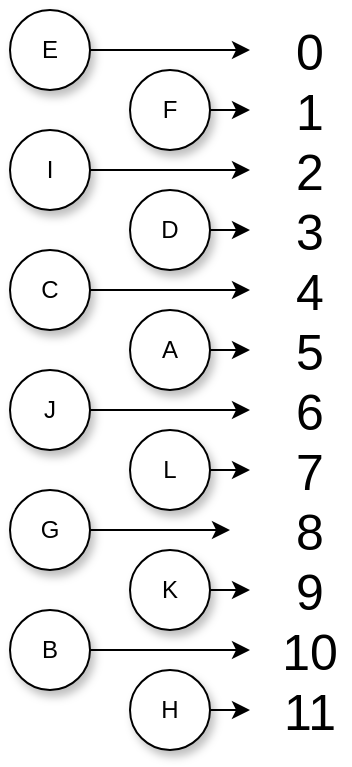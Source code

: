 <mxfile version="13.3.9" type="device"><diagram id="kBV31wRC4paa-5dmJjY9" name="Página-1"><mxGraphModel dx="700" dy="340" grid="1" gridSize="10" guides="1" tooltips="1" connect="1" arrows="1" fold="1" page="1" pageScale="1" pageWidth="850" pageHeight="1100" math="0" shadow="0"><root><mxCell id="0"/><mxCell id="1" parent="0"/><mxCell id="oEq7foFxpHuCw4VFBxsk-25" style="edgeStyle=orthogonalEdgeStyle;rounded=0;orthogonalLoop=1;jettySize=auto;html=1;" edge="1" parent="1" source="oEq7foFxpHuCw4VFBxsk-1"><mxGeometry relative="1" as="geometry"><mxPoint x="690" y="130" as="targetPoint"/></mxGeometry></mxCell><mxCell id="oEq7foFxpHuCw4VFBxsk-1" value="D" style="ellipse;whiteSpace=wrap;html=1;aspect=fixed;shadow=1;" vertex="1" parent="1"><mxGeometry x="630" y="110" width="40" height="40" as="geometry"/></mxCell><mxCell id="oEq7foFxpHuCw4VFBxsk-22" style="edgeStyle=orthogonalEdgeStyle;rounded=0;orthogonalLoop=1;jettySize=auto;html=1;" edge="1" parent="1" source="oEq7foFxpHuCw4VFBxsk-8"><mxGeometry relative="1" as="geometry"><mxPoint x="690" y="100" as="targetPoint"/></mxGeometry></mxCell><mxCell id="oEq7foFxpHuCw4VFBxsk-8" value="I" style="ellipse;whiteSpace=wrap;html=1;aspect=fixed;shadow=1;" vertex="1" parent="1"><mxGeometry x="570" y="80" width="40" height="40" as="geometry"/></mxCell><mxCell id="oEq7foFxpHuCw4VFBxsk-26" style="edgeStyle=orthogonalEdgeStyle;rounded=0;orthogonalLoop=1;jettySize=auto;html=1;" edge="1" parent="1" source="oEq7foFxpHuCw4VFBxsk-9"><mxGeometry relative="1" as="geometry"><mxPoint x="690" y="160" as="targetPoint"/></mxGeometry></mxCell><mxCell id="oEq7foFxpHuCw4VFBxsk-9" value="C" style="ellipse;whiteSpace=wrap;html=1;aspect=fixed;shadow=1;" vertex="1" parent="1"><mxGeometry x="570" y="140" width="40" height="40" as="geometry"/></mxCell><mxCell id="oEq7foFxpHuCw4VFBxsk-24" style="edgeStyle=orthogonalEdgeStyle;rounded=0;orthogonalLoop=1;jettySize=auto;html=1;" edge="1" parent="1" source="oEq7foFxpHuCw4VFBxsk-10"><mxGeometry relative="1" as="geometry"><mxPoint x="690" y="70" as="targetPoint"/></mxGeometry></mxCell><mxCell id="oEq7foFxpHuCw4VFBxsk-10" value="F" style="ellipse;whiteSpace=wrap;html=1;aspect=fixed;shadow=1;" vertex="1" parent="1"><mxGeometry x="630" y="50" width="40" height="40" as="geometry"/></mxCell><mxCell id="oEq7foFxpHuCw4VFBxsk-27" style="edgeStyle=orthogonalEdgeStyle;rounded=0;orthogonalLoop=1;jettySize=auto;html=1;" edge="1" parent="1" source="oEq7foFxpHuCw4VFBxsk-11"><mxGeometry relative="1" as="geometry"><mxPoint x="690" y="190" as="targetPoint"/></mxGeometry></mxCell><mxCell id="oEq7foFxpHuCw4VFBxsk-11" value="A" style="ellipse;whiteSpace=wrap;html=1;aspect=fixed;shadow=1;" vertex="1" parent="1"><mxGeometry x="630" y="170" width="40" height="40" as="geometry"/></mxCell><mxCell id="oEq7foFxpHuCw4VFBxsk-32" style="edgeStyle=orthogonalEdgeStyle;rounded=0;orthogonalLoop=1;jettySize=auto;html=1;" edge="1" parent="1" source="oEq7foFxpHuCw4VFBxsk-12"><mxGeometry relative="1" as="geometry"><mxPoint x="690" y="220" as="targetPoint"/></mxGeometry></mxCell><mxCell id="oEq7foFxpHuCw4VFBxsk-12" value="J" style="ellipse;whiteSpace=wrap;html=1;aspect=fixed;shadow=1;" vertex="1" parent="1"><mxGeometry x="570" y="200" width="40" height="40" as="geometry"/></mxCell><mxCell id="oEq7foFxpHuCw4VFBxsk-30" style="edgeStyle=orthogonalEdgeStyle;rounded=0;orthogonalLoop=1;jettySize=auto;html=1;" edge="1" parent="1" source="oEq7foFxpHuCw4VFBxsk-13"><mxGeometry relative="1" as="geometry"><mxPoint x="690" y="250" as="targetPoint"/></mxGeometry></mxCell><mxCell id="oEq7foFxpHuCw4VFBxsk-13" value="L" style="ellipse;whiteSpace=wrap;html=1;aspect=fixed;shadow=1;" vertex="1" parent="1"><mxGeometry x="630" y="230" width="40" height="40" as="geometry"/></mxCell><mxCell id="oEq7foFxpHuCw4VFBxsk-36" style="edgeStyle=orthogonalEdgeStyle;rounded=0;orthogonalLoop=1;jettySize=auto;html=1;" edge="1" parent="1" source="oEq7foFxpHuCw4VFBxsk-14"><mxGeometry relative="1" as="geometry"><mxPoint x="690" y="40" as="targetPoint"/></mxGeometry></mxCell><mxCell id="oEq7foFxpHuCw4VFBxsk-14" value="E" style="ellipse;whiteSpace=wrap;html=1;aspect=fixed;shadow=1;" vertex="1" parent="1"><mxGeometry x="570" y="20" width="40" height="40" as="geometry"/></mxCell><mxCell id="oEq7foFxpHuCw4VFBxsk-35" style="edgeStyle=orthogonalEdgeStyle;rounded=0;orthogonalLoop=1;jettySize=auto;html=1;" edge="1" parent="1" source="oEq7foFxpHuCw4VFBxsk-15"><mxGeometry relative="1" as="geometry"><mxPoint x="690" y="370" as="targetPoint"/></mxGeometry></mxCell><mxCell id="oEq7foFxpHuCw4VFBxsk-15" value="H" style="ellipse;whiteSpace=wrap;html=1;aspect=fixed;shadow=1;" vertex="1" parent="1"><mxGeometry x="630" y="350" width="40" height="40" as="geometry"/></mxCell><mxCell id="oEq7foFxpHuCw4VFBxsk-31" style="edgeStyle=orthogonalEdgeStyle;rounded=0;orthogonalLoop=1;jettySize=auto;html=1;" edge="1" parent="1" source="oEq7foFxpHuCw4VFBxsk-16"><mxGeometry relative="1" as="geometry"><mxPoint x="680" y="280" as="targetPoint"/></mxGeometry></mxCell><mxCell id="oEq7foFxpHuCw4VFBxsk-16" value="G" style="ellipse;whiteSpace=wrap;html=1;aspect=fixed;shadow=1;" vertex="1" parent="1"><mxGeometry x="570" y="260" width="40" height="40" as="geometry"/></mxCell><mxCell id="oEq7foFxpHuCw4VFBxsk-33" style="edgeStyle=orthogonalEdgeStyle;rounded=0;orthogonalLoop=1;jettySize=auto;html=1;" edge="1" parent="1" source="oEq7foFxpHuCw4VFBxsk-17"><mxGeometry relative="1" as="geometry"><mxPoint x="690" y="310" as="targetPoint"/></mxGeometry></mxCell><mxCell id="oEq7foFxpHuCw4VFBxsk-17" value="K" style="ellipse;whiteSpace=wrap;html=1;aspect=fixed;shadow=1;" vertex="1" parent="1"><mxGeometry x="630" y="290" width="40" height="40" as="geometry"/></mxCell><mxCell id="oEq7foFxpHuCw4VFBxsk-34" style="edgeStyle=orthogonalEdgeStyle;rounded=0;orthogonalLoop=1;jettySize=auto;html=1;" edge="1" parent="1" source="oEq7foFxpHuCw4VFBxsk-19"><mxGeometry relative="1" as="geometry"><mxPoint x="690" y="340" as="targetPoint"/></mxGeometry></mxCell><mxCell id="oEq7foFxpHuCw4VFBxsk-19" value="B" style="ellipse;whiteSpace=wrap;html=1;aspect=fixed;shadow=1;" vertex="1" parent="1"><mxGeometry x="570" y="320" width="40" height="40" as="geometry"/></mxCell><mxCell id="oEq7foFxpHuCw4VFBxsk-20" value="&lt;font style=&quot;font-size: 25px&quot;&gt;0&lt;br&gt;1&lt;br&gt;2&lt;br&gt;3&lt;br&gt;4&lt;br&gt;5&lt;br&gt;6&lt;br&gt;7&lt;br&gt;8&lt;br&gt;9&lt;br&gt;10&lt;br&gt;11&lt;/font&gt;" style="text;html=1;strokeColor=none;fillColor=none;align=center;verticalAlign=middle;whiteSpace=wrap;rounded=0;" vertex="1" parent="1"><mxGeometry x="700" y="15" width="40" height="380" as="geometry"/></mxCell></root></mxGraphModel></diagram></mxfile>